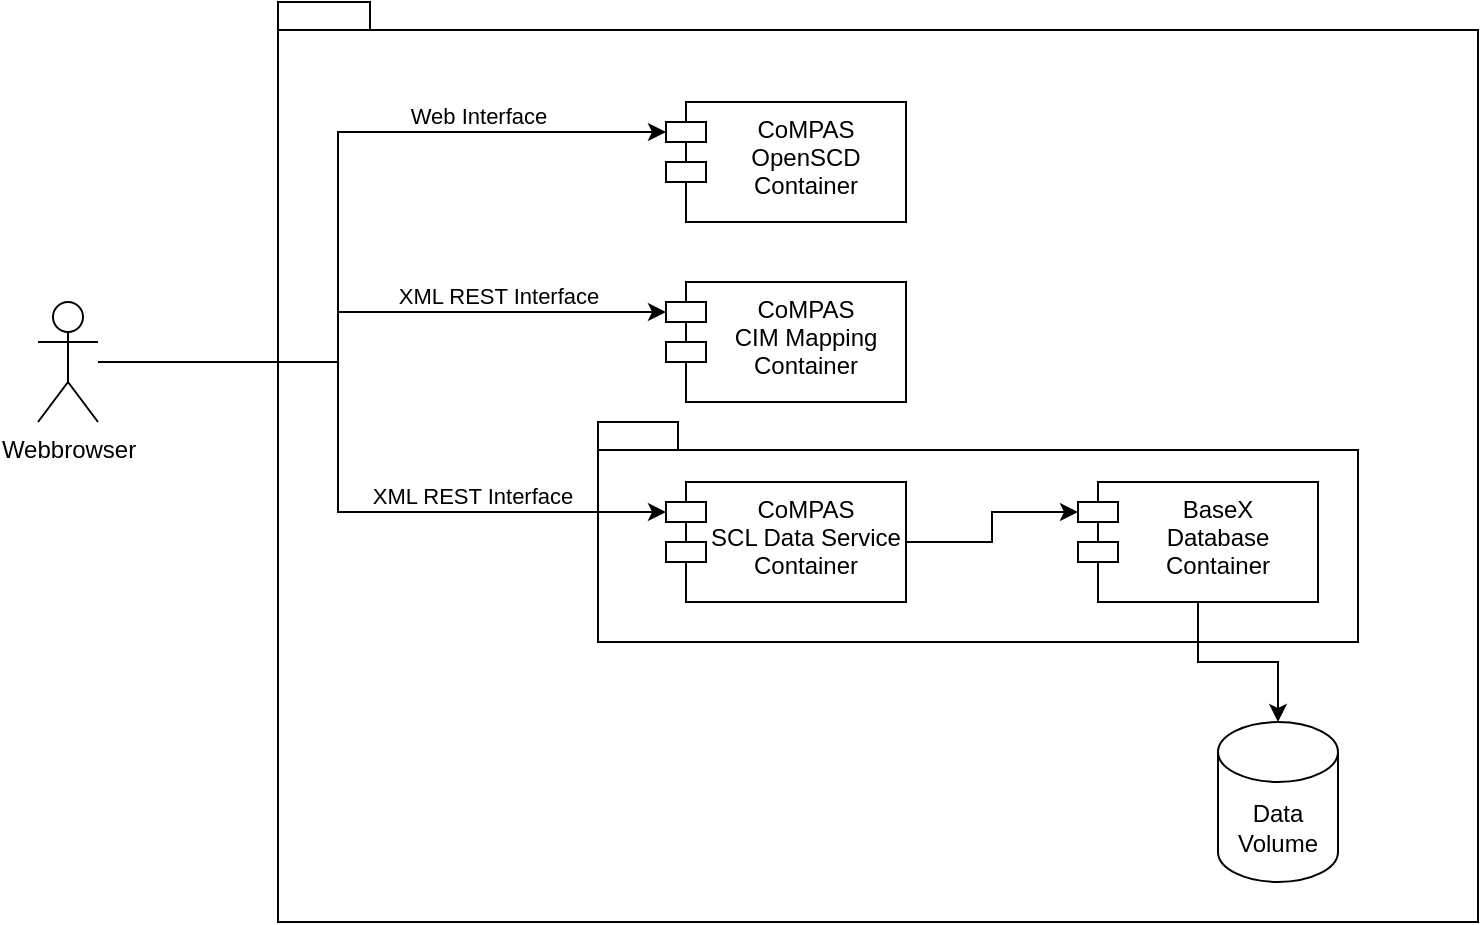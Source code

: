 <mxfile version="14.5.1" type="device"><diagram id="T-R3OtyBSL5H7eszwxaB" name="Page-1"><mxGraphModel dx="1102" dy="1000" grid="1" gridSize="10" guides="1" tooltips="1" connect="1" arrows="1" fold="1" page="1" pageScale="1" pageWidth="850" pageHeight="1100" math="0" shadow="0"><root><mxCell id="0"/><mxCell id="1" parent="0"/><mxCell id="M5hk0CjcMqNAaUTzcJsq-1" value="" style="shape=folder;fontStyle=1;spacingTop=10;tabWidth=40;tabHeight=14;tabPosition=left;html=1;" vertex="1" parent="1"><mxGeometry x="150" y="140" width="600" height="460" as="geometry"/></mxCell><mxCell id="M5hk0CjcMqNAaUTzcJsq-15" value="" style="shape=folder;fontStyle=1;spacingTop=10;tabWidth=40;tabHeight=14;tabPosition=left;html=1;" vertex="1" parent="1"><mxGeometry x="310" y="350" width="380" height="110" as="geometry"/></mxCell><mxCell id="M5hk0CjcMqNAaUTzcJsq-4" style="edgeStyle=orthogonalEdgeStyle;rounded=0;orthogonalLoop=1;jettySize=auto;html=1;entryX=0;entryY=0;entryDx=0;entryDy=15;entryPerimeter=0;" edge="1" parent="1" source="M5hk0CjcMqNAaUTzcJsq-2" target="M5hk0CjcMqNAaUTzcJsq-3"><mxGeometry relative="1" as="geometry"><Array as="points"><mxPoint x="180" y="320"/><mxPoint x="180" y="205"/></Array></mxGeometry></mxCell><mxCell id="M5hk0CjcMqNAaUTzcJsq-10" value="Web Interface" style="edgeLabel;html=1;align=center;verticalAlign=middle;resizable=0;points=[];" vertex="1" connectable="0" parent="M5hk0CjcMqNAaUTzcJsq-4"><mxGeometry x="0.515" y="-1" relative="1" as="geometry"><mxPoint x="3" y="-9" as="offset"/></mxGeometry></mxCell><mxCell id="M5hk0CjcMqNAaUTzcJsq-7" style="edgeStyle=orthogonalEdgeStyle;rounded=0;orthogonalLoop=1;jettySize=auto;html=1;entryX=0;entryY=0;entryDx=0;entryDy=15;entryPerimeter=0;" edge="1" parent="1" source="M5hk0CjcMqNAaUTzcJsq-2" target="M5hk0CjcMqNAaUTzcJsq-6"><mxGeometry relative="1" as="geometry"><Array as="points"><mxPoint x="180" y="320"/><mxPoint x="180" y="295"/></Array></mxGeometry></mxCell><mxCell id="M5hk0CjcMqNAaUTzcJsq-11" value="XML REST Interface" style="edgeLabel;html=1;align=center;verticalAlign=middle;resizable=0;points=[];" vertex="1" connectable="0" parent="M5hk0CjcMqNAaUTzcJsq-7"><mxGeometry x="0.453" y="-2" relative="1" as="geometry"><mxPoint y="-10" as="offset"/></mxGeometry></mxCell><mxCell id="M5hk0CjcMqNAaUTzcJsq-9" style="edgeStyle=orthogonalEdgeStyle;rounded=0;orthogonalLoop=1;jettySize=auto;html=1;entryX=0;entryY=0;entryDx=0;entryDy=15;entryPerimeter=0;" edge="1" parent="1" source="M5hk0CjcMqNAaUTzcJsq-2" target="M5hk0CjcMqNAaUTzcJsq-8"><mxGeometry relative="1" as="geometry"><Array as="points"><mxPoint x="180" y="320"/><mxPoint x="180" y="395"/></Array></mxGeometry></mxCell><mxCell id="M5hk0CjcMqNAaUTzcJsq-12" value="XML REST Interface" style="edgeLabel;html=1;align=center;verticalAlign=middle;resizable=0;points=[];" vertex="1" connectable="0" parent="M5hk0CjcMqNAaUTzcJsq-9"><mxGeometry x="0.534" y="4" relative="1" as="geometry"><mxPoint x="-14" y="-4" as="offset"/></mxGeometry></mxCell><mxCell id="M5hk0CjcMqNAaUTzcJsq-2" value="Webbrowser" style="shape=umlActor;verticalLabelPosition=bottom;verticalAlign=top;html=1;" vertex="1" parent="1"><mxGeometry x="30" y="290" width="30" height="60" as="geometry"/></mxCell><mxCell id="M5hk0CjcMqNAaUTzcJsq-3" value="CoMPAS &#10;OpenSCD&#10;Container" style="shape=module;align=left;spacingLeft=20;align=center;verticalAlign=top;" vertex="1" parent="1"><mxGeometry x="344" y="190" width="120" height="60" as="geometry"/></mxCell><mxCell id="M5hk0CjcMqNAaUTzcJsq-6" value="CoMPAS &#10;CIM Mapping&#10;Container" style="shape=module;align=left;spacingLeft=20;align=center;verticalAlign=top;" vertex="1" parent="1"><mxGeometry x="344" y="280" width="120" height="60" as="geometry"/></mxCell><mxCell id="M5hk0CjcMqNAaUTzcJsq-14" style="edgeStyle=orthogonalEdgeStyle;rounded=0;orthogonalLoop=1;jettySize=auto;html=1;entryX=0;entryY=0;entryDx=0;entryDy=15;entryPerimeter=0;" edge="1" parent="1" source="M5hk0CjcMqNAaUTzcJsq-8" target="M5hk0CjcMqNAaUTzcJsq-13"><mxGeometry relative="1" as="geometry"/></mxCell><mxCell id="M5hk0CjcMqNAaUTzcJsq-8" value="CoMPAS &#10;SCL Data Service&#10;Container" style="shape=module;align=left;spacingLeft=20;align=center;verticalAlign=top;" vertex="1" parent="1"><mxGeometry x="344" y="380" width="120" height="60" as="geometry"/></mxCell><mxCell id="M5hk0CjcMqNAaUTzcJsq-17" style="edgeStyle=orthogonalEdgeStyle;rounded=0;orthogonalLoop=1;jettySize=auto;html=1;entryX=0.5;entryY=0;entryDx=0;entryDy=0;entryPerimeter=0;" edge="1" parent="1" source="M5hk0CjcMqNAaUTzcJsq-13" target="M5hk0CjcMqNAaUTzcJsq-16"><mxGeometry relative="1" as="geometry"/></mxCell><mxCell id="M5hk0CjcMqNAaUTzcJsq-13" value="BaseX&#10;Database&#10;Container" style="shape=module;align=left;spacingLeft=20;align=center;verticalAlign=top;" vertex="1" parent="1"><mxGeometry x="550" y="380" width="120" height="60" as="geometry"/></mxCell><mxCell id="M5hk0CjcMqNAaUTzcJsq-16" value="Data&lt;br&gt;Volume" style="shape=cylinder3;whiteSpace=wrap;html=1;boundedLbl=1;backgroundOutline=1;size=15;" vertex="1" parent="1"><mxGeometry x="620" y="500" width="60" height="80" as="geometry"/></mxCell></root></mxGraphModel></diagram></mxfile>